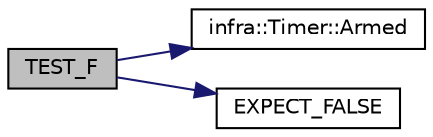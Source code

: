 digraph "TEST_F"
{
 // INTERACTIVE_SVG=YES
  edge [fontname="Helvetica",fontsize="10",labelfontname="Helvetica",labelfontsize="10"];
  node [fontname="Helvetica",fontsize="10",shape=record];
  rankdir="LR";
  Node6 [label="TEST_F",height=0.2,width=0.4,color="black", fillcolor="grey75", style="filled", fontcolor="black"];
  Node6 -> Node7 [color="midnightblue",fontsize="10",style="solid",fontname="Helvetica"];
  Node7 [label="infra::Timer::Armed",height=0.2,width=0.4,color="black", fillcolor="white", style="filled",URL="$d5/da5/classinfra_1_1_timer.html#ac2338a506304f76320c470103a00faac"];
  Node6 -> Node8 [color="midnightblue",fontsize="10",style="solid",fontname="Helvetica"];
  Node8 [label="EXPECT_FALSE",height=0.2,width=0.4,color="black", fillcolor="white", style="filled",URL="$d6/def/_test_json_8cpp.html#ac7ef10ed7113236e5f3dfce13707224e"];
}
